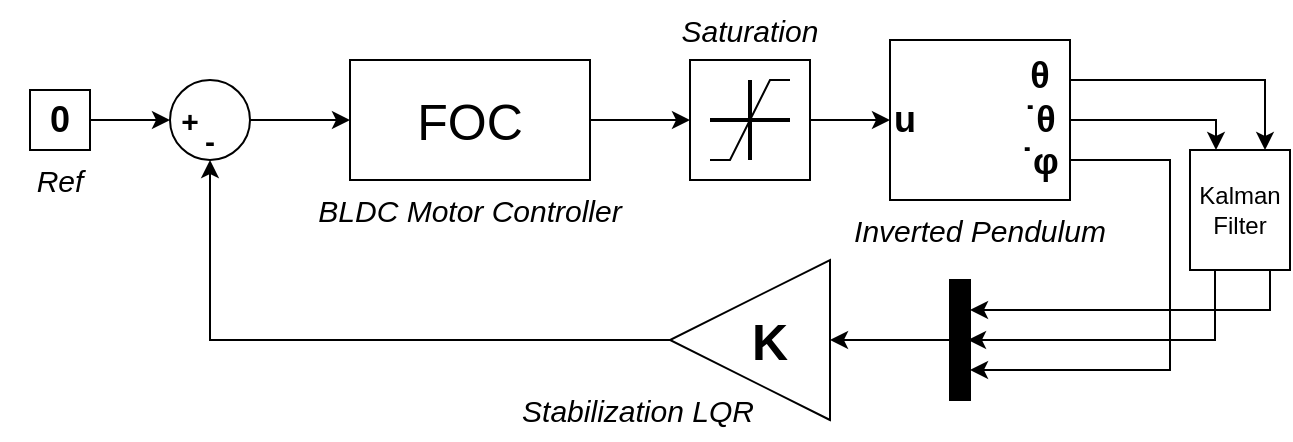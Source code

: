 <mxfile version="21.1.5" type="device">
  <diagram name="Page-1" id="jH8bfitSXT5ogyVSsC07">
    <mxGraphModel dx="1363" dy="873" grid="1" gridSize="10" guides="1" tooltips="1" connect="1" arrows="1" fold="1" page="1" pageScale="1" pageWidth="827" pageHeight="1169" math="0" shadow="0">
      <root>
        <mxCell id="0" />
        <mxCell id="1" parent="0" />
        <mxCell id="RHuvFV9LdQDyN-JIfS1L-3" style="edgeStyle=orthogonalEdgeStyle;rounded=0;orthogonalLoop=1;jettySize=auto;html=1;exitX=1;exitY=0.5;exitDx=0;exitDy=0;entryX=0;entryY=0.5;entryDx=0;entryDy=0;" edge="1" parent="1" source="RHuvFV9LdQDyN-JIfS1L-1" target="RHuvFV9LdQDyN-JIfS1L-8">
          <mxGeometry relative="1" as="geometry">
            <mxPoint x="440" y="340" as="targetPoint" />
            <Array as="points">
              <mxPoint x="430" y="340" />
              <mxPoint x="430" y="340" />
            </Array>
          </mxGeometry>
        </mxCell>
        <mxCell id="RHuvFV9LdQDyN-JIfS1L-1" value="&lt;font style=&quot;font-size: 25px;&quot;&gt;FOC&lt;/font&gt;" style="rounded=0;whiteSpace=wrap;html=1;" vertex="1" parent="1">
          <mxGeometry x="270" y="310" width="120" height="60" as="geometry" />
        </mxCell>
        <mxCell id="RHuvFV9LdQDyN-JIfS1L-10" style="edgeStyle=orthogonalEdgeStyle;rounded=0;orthogonalLoop=1;jettySize=auto;html=1;exitX=1;exitY=0.5;exitDx=0;exitDy=0;entryX=0;entryY=0.5;entryDx=0;entryDy=0;" edge="1" parent="1" source="RHuvFV9LdQDyN-JIfS1L-8" target="RHuvFV9LdQDyN-JIfS1L-9">
          <mxGeometry relative="1" as="geometry" />
        </mxCell>
        <mxCell id="RHuvFV9LdQDyN-JIfS1L-8" value="" style="rounded=0;whiteSpace=wrap;html=1;" vertex="1" parent="1">
          <mxGeometry x="440" y="310" width="60" height="60" as="geometry" />
        </mxCell>
        <mxCell id="RHuvFV9LdQDyN-JIfS1L-13" style="edgeStyle=orthogonalEdgeStyle;rounded=0;orthogonalLoop=1;jettySize=auto;html=1;exitX=1;exitY=0.5;exitDx=0;exitDy=0;" edge="1" parent="1" source="RHuvFV9LdQDyN-JIfS1L-12">
          <mxGeometry relative="1" as="geometry">
            <mxPoint x="180" y="340" as="targetPoint" />
          </mxGeometry>
        </mxCell>
        <mxCell id="RHuvFV9LdQDyN-JIfS1L-12" value="&lt;font style=&quot;font-size: 18px;&quot;&gt;&lt;b&gt;0&lt;/b&gt;&lt;/font&gt;" style="rounded=0;whiteSpace=wrap;html=1;" vertex="1" parent="1">
          <mxGeometry x="110" y="325" width="30" height="30" as="geometry" />
        </mxCell>
        <mxCell id="RHuvFV9LdQDyN-JIfS1L-29" style="edgeStyle=orthogonalEdgeStyle;rounded=0;orthogonalLoop=1;jettySize=auto;html=1;exitX=1;exitY=0.5;exitDx=0;exitDy=0;entryX=0;entryY=0.5;entryDx=0;entryDy=0;" edge="1" parent="1" source="RHuvFV9LdQDyN-JIfS1L-16" target="RHuvFV9LdQDyN-JIfS1L-1">
          <mxGeometry relative="1" as="geometry" />
        </mxCell>
        <mxCell id="RHuvFV9LdQDyN-JIfS1L-16" value="" style="ellipse;whiteSpace=wrap;html=1;" vertex="1" parent="1">
          <mxGeometry x="180" y="320" width="40" height="40" as="geometry" />
        </mxCell>
        <mxCell id="RHuvFV9LdQDyN-JIfS1L-18" value="" style="group" vertex="1" connectable="0" parent="1">
          <mxGeometry x="540" y="300" width="90" height="80" as="geometry" />
        </mxCell>
        <mxCell id="RHuvFV9LdQDyN-JIfS1L-9" value="&lt;font style=&quot;font-size: 18px;&quot;&gt;&lt;b&gt;u&lt;/b&gt;&lt;/font&gt;" style="rounded=0;whiteSpace=wrap;html=1;align=left;" vertex="1" parent="RHuvFV9LdQDyN-JIfS1L-18">
          <mxGeometry width="90" height="80" as="geometry" />
        </mxCell>
        <mxCell id="RHuvFV9LdQDyN-JIfS1L-11" value="&lt;font style=&quot;font-size: 18px;&quot;&gt;&lt;b&gt;θ&lt;br&gt;˙θ&lt;br&gt;˙φ&lt;/b&gt;&lt;/font&gt;" style="text;html=1;strokeColor=none;fillColor=none;align=center;verticalAlign=middle;whiteSpace=wrap;rounded=0;" vertex="1" parent="RHuvFV9LdQDyN-JIfS1L-18">
          <mxGeometry x="60" width="30" height="80" as="geometry" />
        </mxCell>
        <mxCell id="RHuvFV9LdQDyN-JIfS1L-27" style="edgeStyle=orthogonalEdgeStyle;rounded=0;orthogonalLoop=1;jettySize=auto;html=1;exitX=1;exitY=0.5;exitDx=0;exitDy=0;entryX=0.5;entryY=1;entryDx=0;entryDy=0;" edge="1" parent="1" source="RHuvFV9LdQDyN-JIfS1L-19" target="RHuvFV9LdQDyN-JIfS1L-16">
          <mxGeometry relative="1" as="geometry" />
        </mxCell>
        <mxCell id="RHuvFV9LdQDyN-JIfS1L-19" value="" style="triangle;whiteSpace=wrap;html=1;rotation=-180;" vertex="1" parent="1">
          <mxGeometry x="430" y="410" width="80" height="80" as="geometry" />
        </mxCell>
        <mxCell id="RHuvFV9LdQDyN-JIfS1L-21" value="&lt;font style=&quot;font-size: 25px;&quot;&gt;&lt;b&gt;K&lt;/b&gt;&lt;/font&gt;" style="text;html=1;strokeColor=none;fillColor=none;align=center;verticalAlign=middle;whiteSpace=wrap;rounded=0;" vertex="1" parent="1">
          <mxGeometry x="450" y="435" width="60" height="30" as="geometry" />
        </mxCell>
        <mxCell id="RHuvFV9LdQDyN-JIfS1L-26" style="edgeStyle=orthogonalEdgeStyle;rounded=0;orthogonalLoop=1;jettySize=auto;html=1;exitX=0;exitY=0.5;exitDx=0;exitDy=0;entryX=1;entryY=0.5;entryDx=0;entryDy=0;" edge="1" parent="1" source="RHuvFV9LdQDyN-JIfS1L-22" target="RHuvFV9LdQDyN-JIfS1L-21">
          <mxGeometry relative="1" as="geometry" />
        </mxCell>
        <mxCell id="RHuvFV9LdQDyN-JIfS1L-22" value="" style="rounded=0;whiteSpace=wrap;html=1;fillColor=#000000;" vertex="1" parent="1">
          <mxGeometry x="570" y="420" width="10" height="60" as="geometry" />
        </mxCell>
        <mxCell id="RHuvFV9LdQDyN-JIfS1L-23" style="edgeStyle=orthogonalEdgeStyle;rounded=0;orthogonalLoop=1;jettySize=auto;html=1;exitX=0.75;exitY=1;exitDx=0;exitDy=0;entryX=1;entryY=0.25;entryDx=0;entryDy=0;" edge="1" parent="1" source="RHuvFV9LdQDyN-JIfS1L-54" target="RHuvFV9LdQDyN-JIfS1L-22">
          <mxGeometry relative="1" as="geometry">
            <Array as="points">
              <mxPoint x="730" y="415" />
              <mxPoint x="730" y="435" />
            </Array>
          </mxGeometry>
        </mxCell>
        <mxCell id="RHuvFV9LdQDyN-JIfS1L-24" style="edgeStyle=orthogonalEdgeStyle;rounded=0;orthogonalLoop=1;jettySize=auto;html=1;exitX=1;exitY=0.5;exitDx=0;exitDy=0;entryX=0.25;entryY=0;entryDx=0;entryDy=0;" edge="1" parent="1" source="RHuvFV9LdQDyN-JIfS1L-11" target="RHuvFV9LdQDyN-JIfS1L-54">
          <mxGeometry relative="1" as="geometry">
            <Array as="points">
              <mxPoint x="703" y="340" />
              <mxPoint x="703" y="355" />
            </Array>
          </mxGeometry>
        </mxCell>
        <mxCell id="RHuvFV9LdQDyN-JIfS1L-25" style="edgeStyle=orthogonalEdgeStyle;rounded=0;orthogonalLoop=1;jettySize=auto;html=1;exitX=1;exitY=0.75;exitDx=0;exitDy=0;entryX=1;entryY=0.75;entryDx=0;entryDy=0;" edge="1" parent="1" source="RHuvFV9LdQDyN-JIfS1L-11" target="RHuvFV9LdQDyN-JIfS1L-22">
          <mxGeometry relative="1" as="geometry">
            <mxPoint x="590" y="470" as="targetPoint" />
            <Array as="points">
              <mxPoint x="680" y="360" />
              <mxPoint x="680" y="465" />
            </Array>
          </mxGeometry>
        </mxCell>
        <mxCell id="RHuvFV9LdQDyN-JIfS1L-33" value="&lt;font style=&quot;font-size: 15px;&quot;&gt;&lt;b&gt;+&lt;/b&gt;&lt;/font&gt;" style="text;html=1;strokeColor=none;fillColor=none;align=center;verticalAlign=middle;whiteSpace=wrap;rounded=0;" vertex="1" parent="1">
          <mxGeometry x="180" y="330" width="20" height="20" as="geometry" />
        </mxCell>
        <mxCell id="RHuvFV9LdQDyN-JIfS1L-35" value="&lt;font style=&quot;font-size: 15px;&quot;&gt;&lt;b&gt;-&lt;/b&gt;&lt;/font&gt;" style="text;html=1;strokeColor=none;fillColor=none;align=center;verticalAlign=middle;whiteSpace=wrap;rounded=0;" vertex="1" parent="1">
          <mxGeometry x="190" y="340" width="20" height="20" as="geometry" />
        </mxCell>
        <mxCell id="RHuvFV9LdQDyN-JIfS1L-40" value="&lt;font style=&quot;font-size: 15px;&quot;&gt;&lt;i&gt;Ref&lt;/i&gt;&lt;/font&gt;" style="text;html=1;strokeColor=none;fillColor=none;align=center;verticalAlign=middle;whiteSpace=wrap;rounded=0;" vertex="1" parent="1">
          <mxGeometry x="95" y="355" width="60" height="30" as="geometry" />
        </mxCell>
        <mxCell id="RHuvFV9LdQDyN-JIfS1L-41" value="&lt;font style=&quot;font-size: 15px;&quot;&gt;&lt;i&gt;Inverted Pendulum&lt;/i&gt;&lt;/font&gt;" style="text;html=1;strokeColor=none;fillColor=none;align=center;verticalAlign=middle;whiteSpace=wrap;rounded=0;" vertex="1" parent="1">
          <mxGeometry x="505" y="380" width="160" height="30" as="geometry" />
        </mxCell>
        <mxCell id="RHuvFV9LdQDyN-JIfS1L-42" value="&lt;font style=&quot;font-size: 15px;&quot;&gt;&lt;i&gt;Stabilization LQR&lt;/i&gt;&lt;/font&gt;" style="text;html=1;strokeColor=none;fillColor=none;align=center;verticalAlign=middle;whiteSpace=wrap;rounded=0;" vertex="1" parent="1">
          <mxGeometry x="344" y="470" width="140" height="30" as="geometry" />
        </mxCell>
        <mxCell id="RHuvFV9LdQDyN-JIfS1L-45" value="&lt;font style=&quot;font-size: 15px;&quot;&gt;&lt;i&gt;BLDC Motor Controller&lt;/i&gt;&lt;/font&gt;" style="text;html=1;strokeColor=none;fillColor=none;align=center;verticalAlign=middle;whiteSpace=wrap;rounded=0;" vertex="1" parent="1">
          <mxGeometry x="250" y="370" width="160" height="30" as="geometry" />
        </mxCell>
        <mxCell id="RHuvFV9LdQDyN-JIfS1L-46" value="&lt;font style=&quot;font-size: 15px;&quot;&gt;&lt;i&gt;Saturation&lt;/i&gt;&lt;/font&gt;" style="text;html=1;strokeColor=none;fillColor=none;align=center;verticalAlign=middle;whiteSpace=wrap;rounded=0;" vertex="1" parent="1">
          <mxGeometry x="390" y="280" width="160" height="30" as="geometry" />
        </mxCell>
        <mxCell id="RHuvFV9LdQDyN-JIfS1L-52" value="" style="group" vertex="1" connectable="0" parent="1">
          <mxGeometry x="450" y="320" width="40" height="40" as="geometry" />
        </mxCell>
        <mxCell id="RHuvFV9LdQDyN-JIfS1L-49" value="" style="endArrow=none;html=1;rounded=0;strokeWidth=2;" edge="1" parent="RHuvFV9LdQDyN-JIfS1L-52">
          <mxGeometry width="50" height="50" relative="1" as="geometry">
            <mxPoint y="20" as="sourcePoint" />
            <mxPoint x="40" y="20" as="targetPoint" />
          </mxGeometry>
        </mxCell>
        <mxCell id="RHuvFV9LdQDyN-JIfS1L-50" value="" style="endArrow=none;html=1;rounded=0;strokeWidth=2;" edge="1" parent="RHuvFV9LdQDyN-JIfS1L-52">
          <mxGeometry width="50" height="50" relative="1" as="geometry">
            <mxPoint x="20" y="40" as="sourcePoint" />
            <mxPoint x="20" as="targetPoint" />
          </mxGeometry>
        </mxCell>
        <mxCell id="RHuvFV9LdQDyN-JIfS1L-51" value="" style="endArrow=none;html=1;rounded=0;" edge="1" parent="RHuvFV9LdQDyN-JIfS1L-52">
          <mxGeometry width="50" height="50" relative="1" as="geometry">
            <mxPoint y="40" as="sourcePoint" />
            <mxPoint x="40" as="targetPoint" />
            <Array as="points">
              <mxPoint x="10" y="40" />
              <mxPoint x="30" />
            </Array>
          </mxGeometry>
        </mxCell>
        <mxCell id="RHuvFV9LdQDyN-JIfS1L-56" style="edgeStyle=orthogonalEdgeStyle;rounded=0;orthogonalLoop=1;jettySize=auto;html=1;exitX=0.25;exitY=1;exitDx=0;exitDy=0;" edge="1" parent="1" source="RHuvFV9LdQDyN-JIfS1L-54">
          <mxGeometry relative="1" as="geometry">
            <mxPoint x="579" y="450" as="targetPoint" />
            <Array as="points">
              <mxPoint x="703" y="450" />
              <mxPoint x="579" y="450" />
            </Array>
          </mxGeometry>
        </mxCell>
        <mxCell id="RHuvFV9LdQDyN-JIfS1L-54" value="Kalman&lt;br&gt;Filter" style="rounded=0;whiteSpace=wrap;html=1;" vertex="1" parent="1">
          <mxGeometry x="690" y="355" width="50" height="60" as="geometry" />
        </mxCell>
        <mxCell id="RHuvFV9LdQDyN-JIfS1L-55" style="edgeStyle=orthogonalEdgeStyle;rounded=0;orthogonalLoop=1;jettySize=auto;html=1;exitX=1;exitY=0.25;exitDx=0;exitDy=0;entryX=0.75;entryY=0;entryDx=0;entryDy=0;" edge="1" parent="1" source="RHuvFV9LdQDyN-JIfS1L-11" target="RHuvFV9LdQDyN-JIfS1L-54">
          <mxGeometry relative="1" as="geometry" />
        </mxCell>
      </root>
    </mxGraphModel>
  </diagram>
</mxfile>

